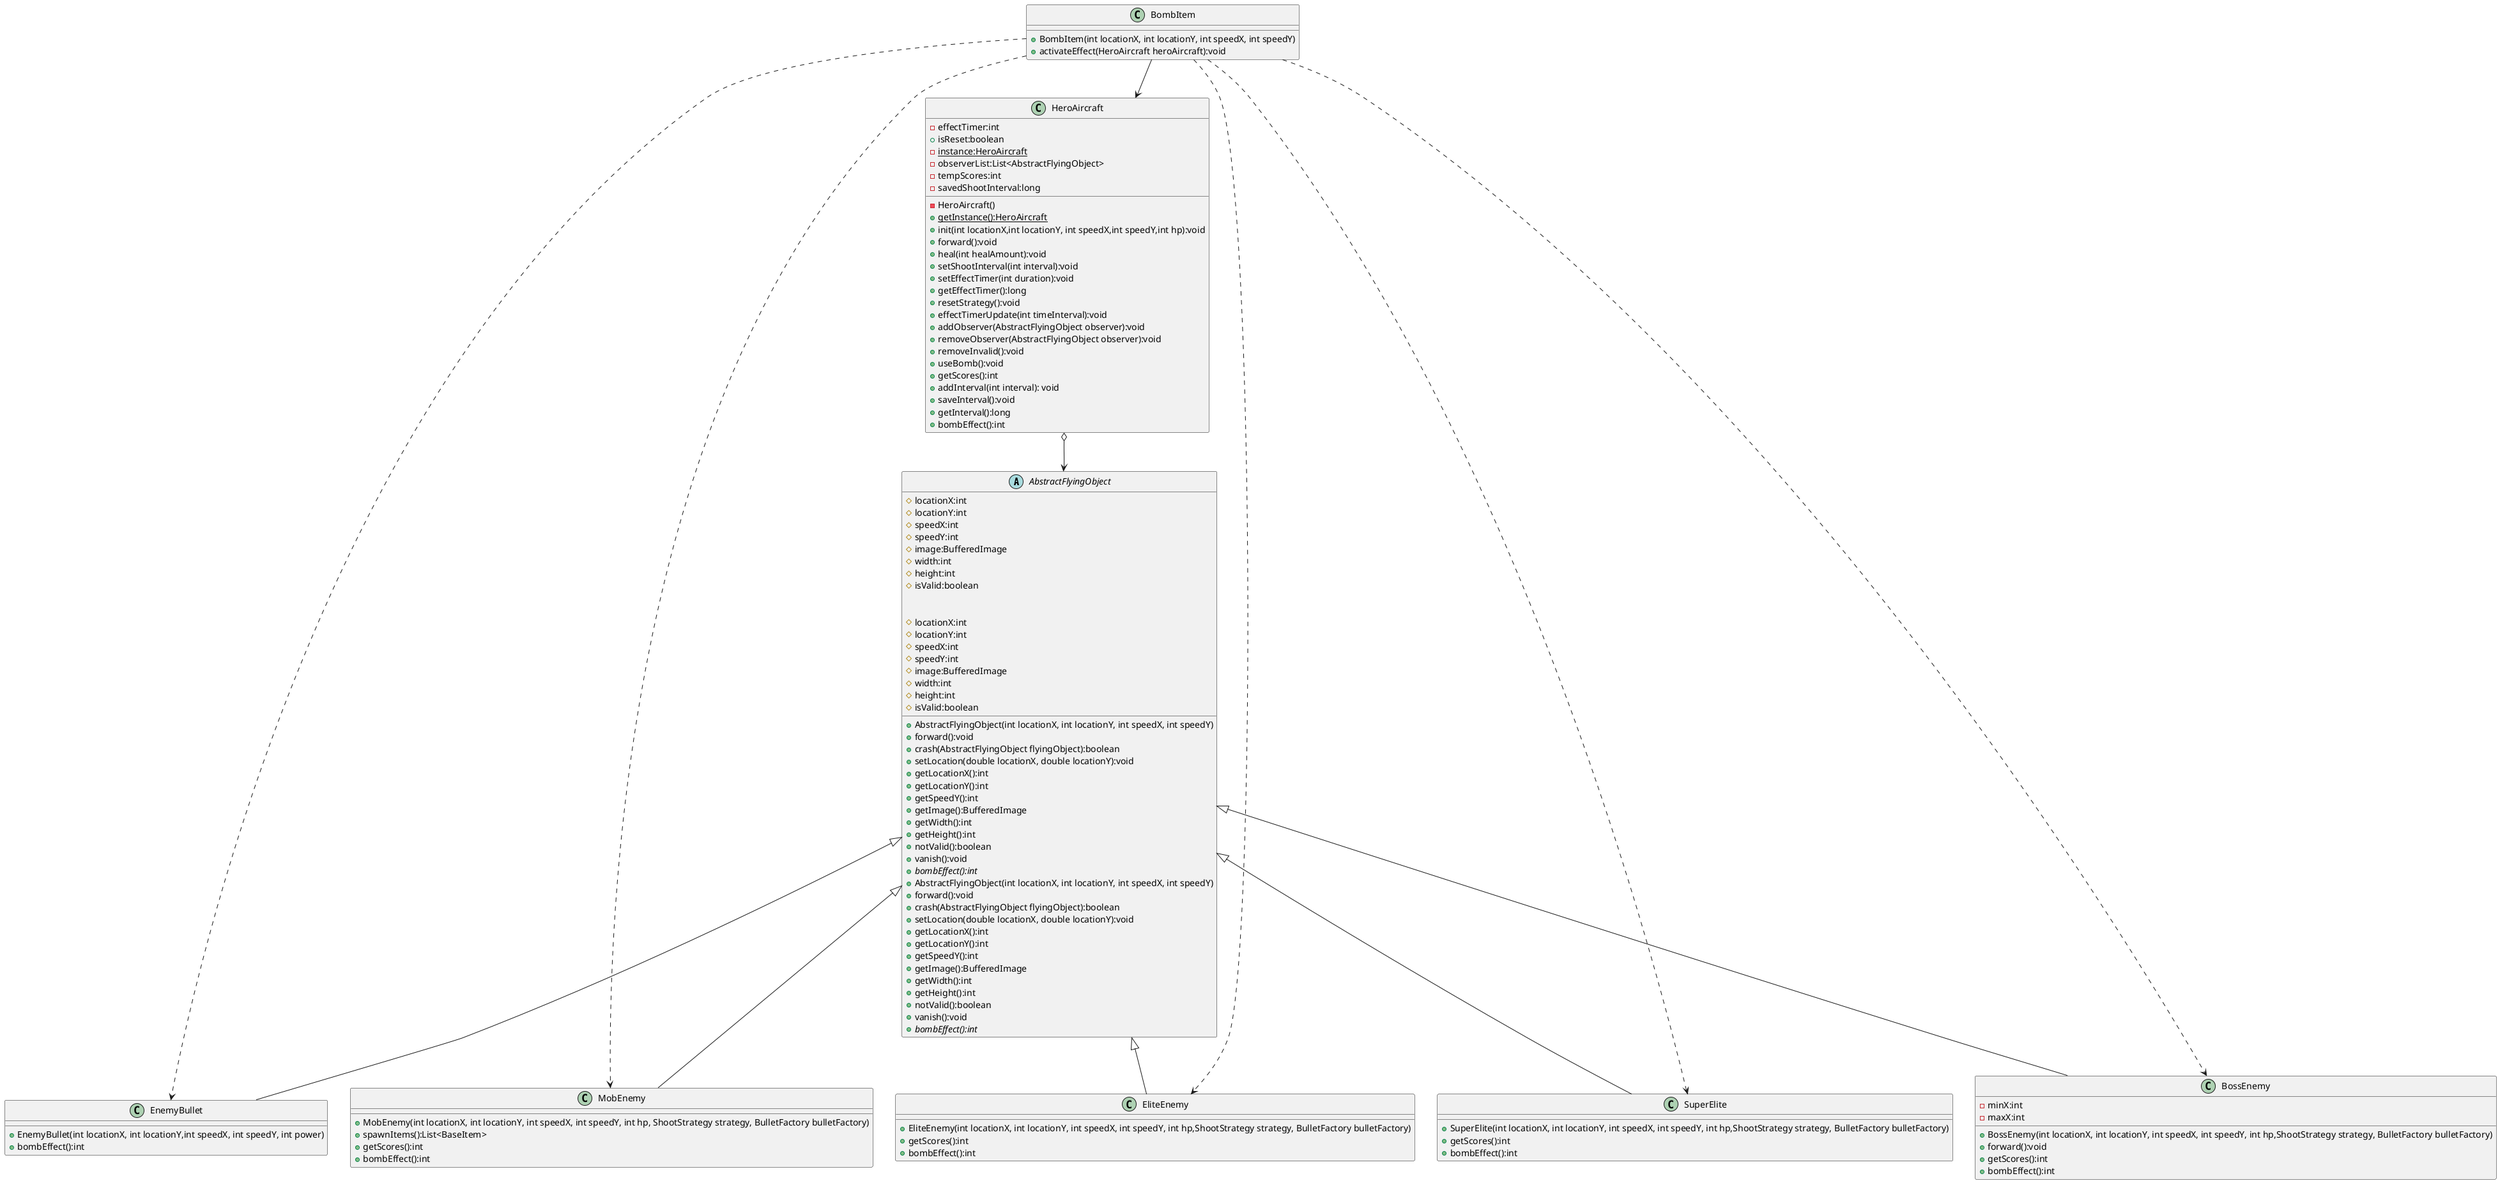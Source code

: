 @startuml
'https://plantuml.com/class-diagram

abstract class AbstractFlyingObject
{
    # locationX:int
    # locationY:int
    # speedX:int
    # speedY:int
    # image:BufferedImage
    # width:int
    # height:int
    # isValid:boolean

    + AbstractFlyingObject(int locationX, int locationY, int speedX, int speedY)
    + forward():void
    + crash(AbstractFlyingObject flyingObject):boolean
    + setLocation(double locationX, double locationY):void
    + getLocationX():int
    + getLocationY():int
    + getSpeedY():int
    + getImage():BufferedImage
    + getWidth():int
    + getHeight():int
    + notValid():boolean
    + vanish():void
    + {abstract}bombEffect():int

}

class HeroAircraft {
  - effectTimer:int
  + isReset:boolean
  - {static}instance:HeroAircraft
  - observerList:List<AbstractFlyingObject>
  - tempScores:int
  - savedShootInterval:long
  - HeroAircraft()
  + {static} getInstance():HeroAircraft
  + init(int locationX,int locationY, int speedX,int speedY,int hp):void
  + forward():void
  + heal(int healAmount):void
  + setShootInterval(int interval):void
  + setEffectTimer(int duration):void
  + getEffectTimer():long
  + resetStrategy():void
  + effectTimerUpdate(int timeInterval):void
  + addObserver(AbstractFlyingObject observer):void
  + removeObserver(AbstractFlyingObject observer):void
  + removeInvalid():void
  + useBomb():void
  + getScores():int
  + addInterval(int interval): void
  + saveInterval():void
  + getInterval():long
  + bombEffect():int
}

class BombItem {
    + BombItem(int locationX, int locationY, int speedX, int speedY)
    + activateEffect(HeroAircraft heroAircraft):void
}

abstract class AbstractFlyingObject
{
    # locationX:int
    # locationY:int
    # speedX:int
    # speedY:int
    # image:BufferedImage
    # width:int
    # height:int
    # isValid:boolean

    + AbstractFlyingObject(int locationX, int locationY, int speedX, int speedY)
    + forward():void
    + crash(AbstractFlyingObject flyingObject):boolean
    + setLocation(double locationX, double locationY):void
    + getLocationX():int
    + getLocationY():int
    + getSpeedY():int
    + getImage():BufferedImage
    + getWidth():int
    + getHeight():int
    + notValid():boolean
    + vanish():void
    + {abstract}bombEffect():int
}

class EnemyBullet {
    + EnemyBullet(int locationX, int locationY,int speedX, int speedY, int power)
    + bombEffect():int
}

class MobEnemy {
    + MobEnemy(int locationX, int locationY, int speedX, int speedY, int hp, ShootStrategy strategy, BulletFactory bulletFactory)
    + spawnItems():List<BaseItem>
    + getScores():int
    + bombEffect():int
}

class EliteEnemy {
    + EliteEnemy(int locationX, int locationY, int speedX, int speedY, int hp,ShootStrategy strategy, BulletFactory bulletFactory)
    + getScores():int
    + bombEffect():int
}

class SuperElite {
    + SuperElite(int locationX, int locationY, int speedX, int speedY, int hp,ShootStrategy strategy, BulletFactory bulletFactory)
    + getScores():int
    + bombEffect():int
}

class BossEnemy {
    - minX:int
    - maxX:int
    + BossEnemy(int locationX, int locationY, int speedX, int speedY, int hp,ShootStrategy strategy, BulletFactory bulletFactory)
    + forward():void
    + getScores():int
    + bombEffect():int
}

HeroAircraft o--> AbstractFlyingObject
AbstractFlyingObject <|-- MobEnemy
AbstractFlyingObject <|-- EliteEnemy
AbstractFlyingObject <|-- SuperElite
AbstractFlyingObject <|-- BossEnemy
AbstractFlyingObject <|-- EnemyBullet


BombItem --> HeroAircraft
BombItem ..> MobEnemy
BombItem ..> EliteEnemy
BombItem ..> SuperElite
BombItem ..> BossEnemy
BombItem ..> EnemyBullet
@enduml